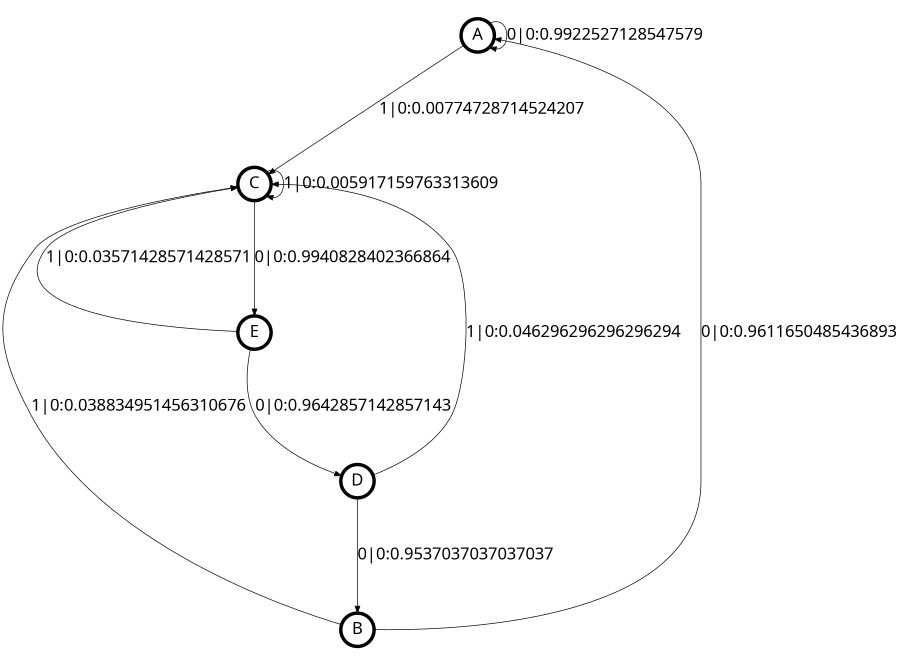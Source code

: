 digraph  {
size = "6,8.5";
ratio = "fill";
node
[shape = circle];
node [fontsize = 24];
node [penwidth = 5];
edge [fontsize = 24];
node [fontname = "CMU Serif Roman"];
graph [fontname = "CMU Serif Roman"];
edge [fontname = "CMU Serif Roman"];
A -> A [label = "0|0:0.9922527128547579\l"];
A -> C [label = "1|0:0.00774728714524207\l"];
B -> A [label = "0|0:0.9611650485436893\l"];
B -> C [label = "1|0:0.038834951456310676\l"];
C -> C [label = "1|0:0.005917159763313609\l"];
C -> E [label = "0|0:0.9940828402366864\l"];
D -> B [label = "0|0:0.9537037037037037\l"];
D -> C [label = "1|0:0.046296296296296294\l"];
E -> C [label = "1|0:0.03571428571428571\l"];
E -> D [label = "0|0:0.9642857142857143\l"];
}